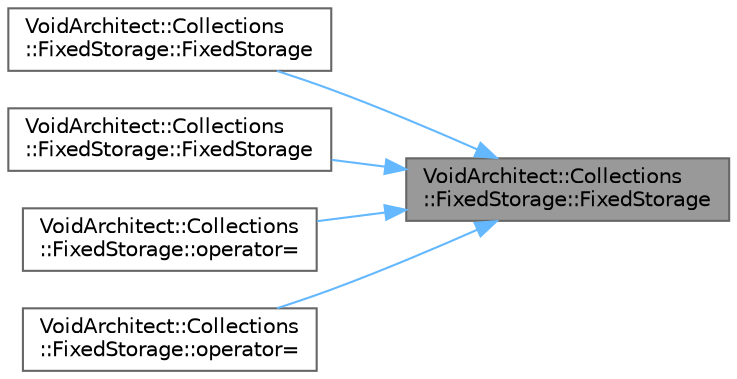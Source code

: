 digraph "VoidArchitect::Collections::FixedStorage::FixedStorage"
{
 // LATEX_PDF_SIZE
  bgcolor="transparent";
  edge [fontname=Helvetica,fontsize=10,labelfontname=Helvetica,labelfontsize=10];
  node [fontname=Helvetica,fontsize=10,shape=box,height=0.2,width=0.4];
  rankdir="RL";
  Node1 [id="Node000001",label="VoidArchitect::Collections\l::FixedStorage::FixedStorage",height=0.2,width=0.4,color="gray40", fillcolor="grey60", style="filled", fontcolor="black",tooltip="Default constructor."];
  Node1 -> Node2 [id="edge5_Node000001_Node000002",dir="back",color="steelblue1",style="solid",tooltip=" "];
  Node2 [id="Node000002",label="VoidArchitect::Collections\l::FixedStorage::FixedStorage",height=0.2,width=0.4,color="grey40", fillcolor="white", style="filled",URL="$class_void_architect_1_1_collections_1_1_fixed_storage.html#a57c5aa2aef0b7eccaf357636f77cede4",tooltip=" "];
  Node1 -> Node3 [id="edge6_Node000001_Node000003",dir="back",color="steelblue1",style="solid",tooltip=" "];
  Node3 [id="Node000003",label="VoidArchitect::Collections\l::FixedStorage::FixedStorage",height=0.2,width=0.4,color="grey40", fillcolor="white", style="filled",URL="$class_void_architect_1_1_collections_1_1_fixed_storage.html#a406d310a372df46673ca3cc08feb3e2e",tooltip=" "];
  Node1 -> Node4 [id="edge7_Node000001_Node000004",dir="back",color="steelblue1",style="solid",tooltip=" "];
  Node4 [id="Node000004",label="VoidArchitect::Collections\l::FixedStorage::operator=",height=0.2,width=0.4,color="grey40", fillcolor="white", style="filled",URL="$class_void_architect_1_1_collections_1_1_fixed_storage.html#a97901010a1e0dcbd94ab31eb0b1324b3",tooltip=" "];
  Node1 -> Node5 [id="edge8_Node000001_Node000005",dir="back",color="steelblue1",style="solid",tooltip=" "];
  Node5 [id="Node000005",label="VoidArchitect::Collections\l::FixedStorage::operator=",height=0.2,width=0.4,color="grey40", fillcolor="white", style="filled",URL="$class_void_architect_1_1_collections_1_1_fixed_storage.html#a2364efe44cc07690ae17d81a6fe8c010",tooltip=" "];
}
